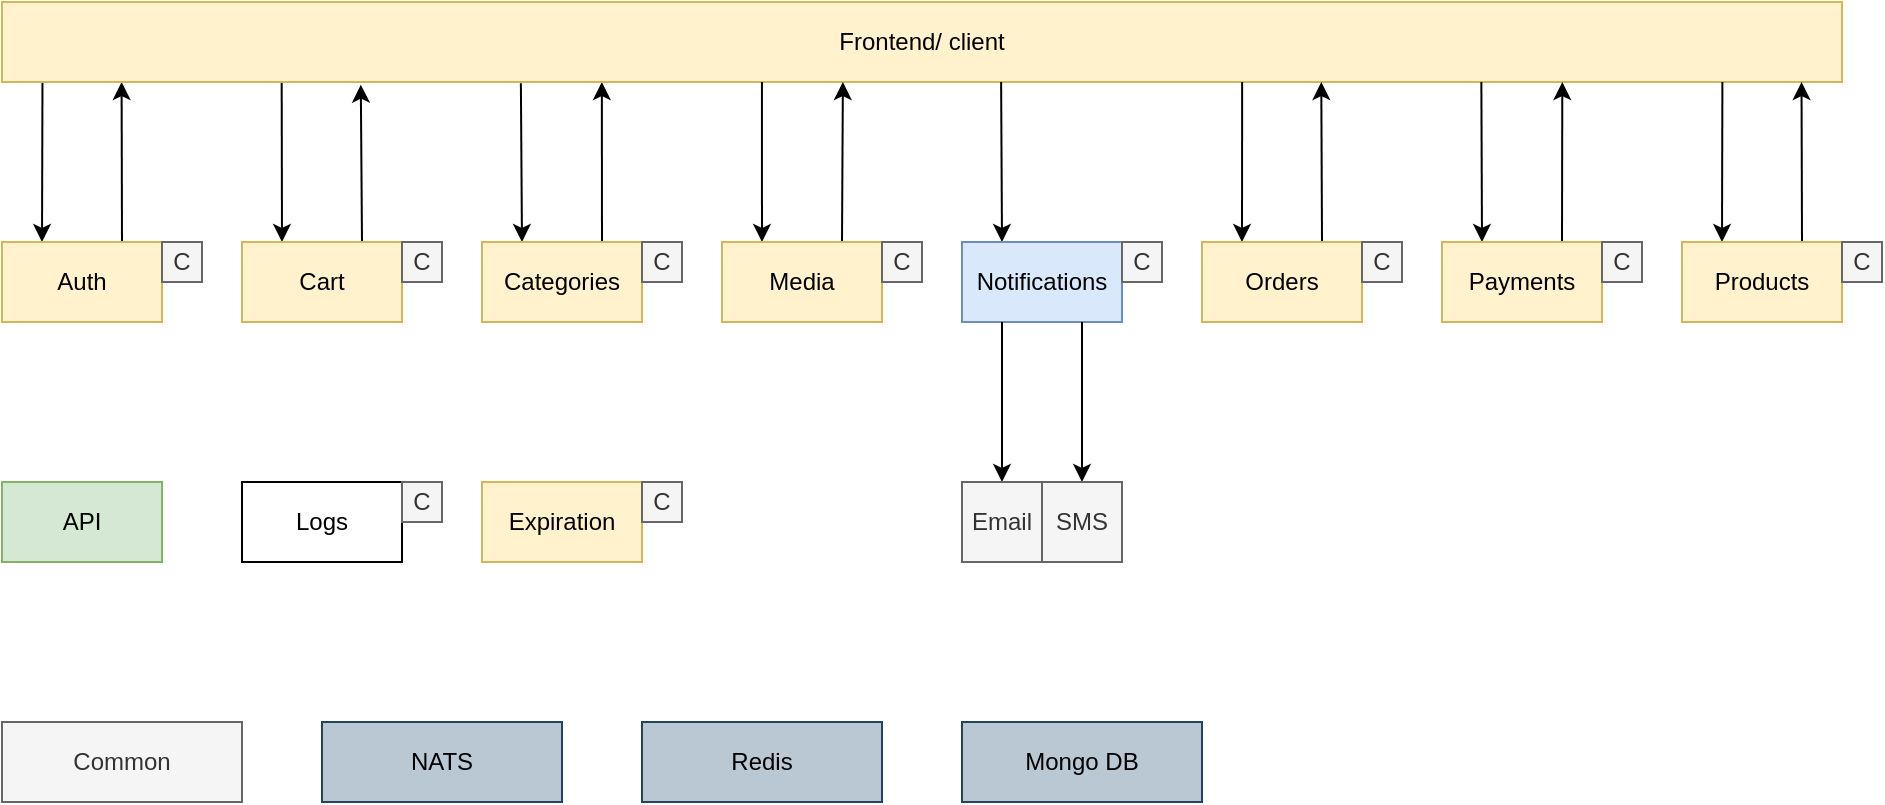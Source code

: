 <mxfile version="13.7.5" type="github">
  <diagram id="sB3gIeHtADQoTnuXsjhY" name="Page-1">
    <mxGraphModel dx="998" dy="505" grid="1" gridSize="10" guides="1" tooltips="1" connect="1" arrows="1" fold="1" page="1" pageScale="1" pageWidth="1600" pageHeight="900" math="0" shadow="0">
      <root>
        <mxCell id="0" />
        <mxCell id="1" parent="0" />
        <mxCell id="xArJJc65PvQletl9jyRP-1" value="API" style="rounded=0;whiteSpace=wrap;html=1;fillColor=#d5e8d4;strokeColor=#82b366;" parent="1" vertex="1">
          <mxGeometry x="40" y="280" width="80" height="40" as="geometry" />
        </mxCell>
        <mxCell id="hNnei1XqukFjV4pF2to0-2" style="edgeStyle=none;rounded=0;orthogonalLoop=1;jettySize=auto;html=1;exitX=0.75;exitY=0;exitDx=0;exitDy=0;entryX=0.065;entryY=1;entryDx=0;entryDy=0;entryPerimeter=0;" edge="1" parent="1" source="xArJJc65PvQletl9jyRP-2" target="ceZEzJuu1U9Ej3rdzH1q-3">
          <mxGeometry relative="1" as="geometry" />
        </mxCell>
        <mxCell id="hNnei1XqukFjV4pF2to0-3" style="edgeStyle=none;rounded=0;orthogonalLoop=1;jettySize=auto;html=1;exitX=0.022;exitY=1;exitDx=0;exitDy=0;entryX=0.25;entryY=0;entryDx=0;entryDy=0;exitPerimeter=0;" edge="1" parent="1" source="ceZEzJuu1U9Ej3rdzH1q-3" target="xArJJc65PvQletl9jyRP-2">
          <mxGeometry relative="1" as="geometry" />
        </mxCell>
        <mxCell id="xArJJc65PvQletl9jyRP-2" value="Auth" style="rounded=0;whiteSpace=wrap;html=1;fillColor=#fff2cc;strokeColor=#d6b656;glass=0;shadow=0;comic=0;" parent="1" vertex="1">
          <mxGeometry x="40" y="160" width="80" height="40" as="geometry" />
        </mxCell>
        <mxCell id="hNnei1XqukFjV4pF2to0-4" style="edgeStyle=none;rounded=0;orthogonalLoop=1;jettySize=auto;html=1;exitX=0.152;exitY=1;exitDx=0;exitDy=0;entryX=0.25;entryY=0;entryDx=0;entryDy=0;exitPerimeter=0;" edge="1" parent="1" source="ceZEzJuu1U9Ej3rdzH1q-3" target="ceZEzJuu1U9Ej3rdzH1q-1">
          <mxGeometry relative="1" as="geometry" />
        </mxCell>
        <mxCell id="hNnei1XqukFjV4pF2to0-5" style="edgeStyle=none;rounded=0;orthogonalLoop=1;jettySize=auto;html=1;exitX=0.75;exitY=0;exitDx=0;exitDy=0;entryX=0.195;entryY=1.033;entryDx=0;entryDy=0;entryPerimeter=0;" edge="1" parent="1" source="ceZEzJuu1U9Ej3rdzH1q-1" target="ceZEzJuu1U9Ej3rdzH1q-3">
          <mxGeometry relative="1" as="geometry" />
        </mxCell>
        <mxCell id="ceZEzJuu1U9Ej3rdzH1q-1" value="Cart" style="rounded=0;whiteSpace=wrap;html=1;fillColor=#fff2cc;strokeColor=#d6b656;" parent="1" vertex="1">
          <mxGeometry x="160" y="160" width="80" height="40" as="geometry" />
        </mxCell>
        <mxCell id="hNnei1XqukFjV4pF2to0-6" style="edgeStyle=none;rounded=0;orthogonalLoop=1;jettySize=auto;html=1;exitX=0.282;exitY=1.017;exitDx=0;exitDy=0;entryX=0.25;entryY=0;entryDx=0;entryDy=0;exitPerimeter=0;" edge="1" parent="1" source="ceZEzJuu1U9Ej3rdzH1q-3" target="ceZEzJuu1U9Ej3rdzH1q-2">
          <mxGeometry relative="1" as="geometry" />
        </mxCell>
        <mxCell id="hNnei1XqukFjV4pF2to0-8" style="edgeStyle=none;rounded=0;orthogonalLoop=1;jettySize=auto;html=1;exitX=0.75;exitY=0;exitDx=0;exitDy=0;entryX=0.326;entryY=1;entryDx=0;entryDy=0;entryPerimeter=0;" edge="1" parent="1" source="ceZEzJuu1U9Ej3rdzH1q-2" target="ceZEzJuu1U9Ej3rdzH1q-3">
          <mxGeometry relative="1" as="geometry" />
        </mxCell>
        <mxCell id="ceZEzJuu1U9Ej3rdzH1q-2" value="Categories" style="rounded=0;whiteSpace=wrap;html=1;fillColor=#fff2cc;strokeColor=#d6b656;" parent="1" vertex="1">
          <mxGeometry x="280" y="160" width="80" height="40" as="geometry" />
        </mxCell>
        <mxCell id="ceZEzJuu1U9Ej3rdzH1q-3" value="Frontend/ client" style="rounded=0;whiteSpace=wrap;html=1;fillColor=#fff2cc;strokeColor=#d6b656;" parent="1" vertex="1">
          <mxGeometry x="40" y="40" width="920" height="40" as="geometry" />
        </mxCell>
        <mxCell id="ceZEzJuu1U9Ej3rdzH1q-4" value="Common" style="rounded=0;whiteSpace=wrap;html=1;fillColor=#f5f5f5;strokeColor=#666666;fontColor=#333333;" parent="1" vertex="1">
          <mxGeometry x="40" y="400" width="120" height="40" as="geometry" />
        </mxCell>
        <mxCell id="ceZEzJuu1U9Ej3rdzH1q-5" value="Expiration" style="rounded=0;whiteSpace=wrap;html=1;fillColor=#fff2cc;strokeColor=#d6b656;" parent="1" vertex="1">
          <mxGeometry x="280" y="280" width="80" height="40" as="geometry" />
        </mxCell>
        <mxCell id="ceZEzJuu1U9Ej3rdzH1q-6" value="Logs" style="rounded=0;whiteSpace=wrap;html=1;" parent="1" vertex="1">
          <mxGeometry x="160" y="280" width="80" height="40" as="geometry" />
        </mxCell>
        <mxCell id="hNnei1XqukFjV4pF2to0-9" style="edgeStyle=none;rounded=0;orthogonalLoop=1;jettySize=auto;html=1;exitX=0.413;exitY=1;exitDx=0;exitDy=0;entryX=0.25;entryY=0;entryDx=0;entryDy=0;exitPerimeter=0;" edge="1" parent="1" source="ceZEzJuu1U9Ej3rdzH1q-3" target="ceZEzJuu1U9Ej3rdzH1q-7">
          <mxGeometry relative="1" as="geometry" />
        </mxCell>
        <mxCell id="hNnei1XqukFjV4pF2to0-10" style="edgeStyle=none;rounded=0;orthogonalLoop=1;jettySize=auto;html=1;exitX=0.75;exitY=0;exitDx=0;exitDy=0;entryX=0.457;entryY=1;entryDx=0;entryDy=0;entryPerimeter=0;" edge="1" parent="1" source="ceZEzJuu1U9Ej3rdzH1q-7" target="ceZEzJuu1U9Ej3rdzH1q-3">
          <mxGeometry relative="1" as="geometry" />
        </mxCell>
        <mxCell id="ceZEzJuu1U9Ej3rdzH1q-7" value="Media" style="rounded=0;whiteSpace=wrap;html=1;fillColor=#fff2cc;strokeColor=#d6b656;" parent="1" vertex="1">
          <mxGeometry x="400" y="160" width="80" height="40" as="geometry" />
        </mxCell>
        <mxCell id="hNnei1XqukFjV4pF2to0-17" style="edgeStyle=none;rounded=0;orthogonalLoop=1;jettySize=auto;html=1;exitX=0.543;exitY=1;exitDx=0;exitDy=0;entryX=0.25;entryY=0;entryDx=0;entryDy=0;exitPerimeter=0;" edge="1" parent="1" source="ceZEzJuu1U9Ej3rdzH1q-3" target="ceZEzJuu1U9Ej3rdzH1q-8">
          <mxGeometry relative="1" as="geometry" />
        </mxCell>
        <mxCell id="ceZEzJuu1U9Ej3rdzH1q-8" value="Notifications" style="rounded=0;whiteSpace=wrap;html=1;fillColor=#dae8fc;strokeColor=#6c8ebf;" parent="1" vertex="1">
          <mxGeometry x="520" y="160" width="80" height="40" as="geometry" />
        </mxCell>
        <mxCell id="hNnei1XqukFjV4pF2to0-18" style="edgeStyle=none;rounded=0;orthogonalLoop=1;jettySize=auto;html=1;exitX=0.674;exitY=1;exitDx=0;exitDy=0;entryX=0.25;entryY=0;entryDx=0;entryDy=0;exitPerimeter=0;" edge="1" parent="1" source="ceZEzJuu1U9Ej3rdzH1q-3" target="ceZEzJuu1U9Ej3rdzH1q-9">
          <mxGeometry relative="1" as="geometry" />
        </mxCell>
        <mxCell id="hNnei1XqukFjV4pF2to0-19" style="edgeStyle=none;rounded=0;orthogonalLoop=1;jettySize=auto;html=1;exitX=0.75;exitY=0;exitDx=0;exitDy=0;entryX=0.717;entryY=1;entryDx=0;entryDy=0;entryPerimeter=0;" edge="1" parent="1" source="ceZEzJuu1U9Ej3rdzH1q-9" target="ceZEzJuu1U9Ej3rdzH1q-3">
          <mxGeometry relative="1" as="geometry" />
        </mxCell>
        <mxCell id="ceZEzJuu1U9Ej3rdzH1q-9" value="Orders" style="rounded=0;whiteSpace=wrap;html=1;fillColor=#fff2cc;strokeColor=#d6b656;" parent="1" vertex="1">
          <mxGeometry x="640" y="160" width="80" height="40" as="geometry" />
        </mxCell>
        <mxCell id="hNnei1XqukFjV4pF2to0-20" style="edgeStyle=none;rounded=0;orthogonalLoop=1;jettySize=auto;html=1;exitX=0.804;exitY=1;exitDx=0;exitDy=0;entryX=0.25;entryY=0;entryDx=0;entryDy=0;exitPerimeter=0;" edge="1" parent="1" source="ceZEzJuu1U9Ej3rdzH1q-3" target="ceZEzJuu1U9Ej3rdzH1q-10">
          <mxGeometry relative="1" as="geometry" />
        </mxCell>
        <mxCell id="hNnei1XqukFjV4pF2to0-21" style="edgeStyle=none;rounded=0;orthogonalLoop=1;jettySize=auto;html=1;exitX=0.75;exitY=0;exitDx=0;exitDy=0;entryX=0.848;entryY=1;entryDx=0;entryDy=0;entryPerimeter=0;" edge="1" parent="1" source="ceZEzJuu1U9Ej3rdzH1q-10" target="ceZEzJuu1U9Ej3rdzH1q-3">
          <mxGeometry relative="1" as="geometry" />
        </mxCell>
        <mxCell id="ceZEzJuu1U9Ej3rdzH1q-10" value="Payments" style="rounded=0;whiteSpace=wrap;html=1;fillColor=#fff2cc;strokeColor=#d6b656;" parent="1" vertex="1">
          <mxGeometry x="760" y="160" width="80" height="40" as="geometry" />
        </mxCell>
        <mxCell id="hNnei1XqukFjV4pF2to0-23" style="edgeStyle=none;rounded=0;orthogonalLoop=1;jettySize=auto;html=1;exitX=0.935;exitY=1;exitDx=0;exitDy=0;entryX=0.25;entryY=0;entryDx=0;entryDy=0;exitPerimeter=0;" edge="1" parent="1" source="ceZEzJuu1U9Ej3rdzH1q-3" target="ceZEzJuu1U9Ej3rdzH1q-11">
          <mxGeometry relative="1" as="geometry" />
        </mxCell>
        <mxCell id="hNnei1XqukFjV4pF2to0-24" style="edgeStyle=none;rounded=0;orthogonalLoop=1;jettySize=auto;html=1;exitX=0.75;exitY=0;exitDx=0;exitDy=0;entryX=0.978;entryY=1;entryDx=0;entryDy=0;entryPerimeter=0;" edge="1" parent="1" source="ceZEzJuu1U9Ej3rdzH1q-11" target="ceZEzJuu1U9Ej3rdzH1q-3">
          <mxGeometry relative="1" as="geometry" />
        </mxCell>
        <mxCell id="ceZEzJuu1U9Ej3rdzH1q-11" value="Products" style="rounded=0;whiteSpace=wrap;html=1;fillColor=#fff2cc;strokeColor=#d6b656;" parent="1" vertex="1">
          <mxGeometry x="880" y="160" width="80" height="40" as="geometry" />
        </mxCell>
        <mxCell id="hNnei1XqukFjV4pF2to0-16" style="edgeStyle=none;rounded=0;orthogonalLoop=1;jettySize=auto;html=1;exitX=0.25;exitY=1;exitDx=0;exitDy=0;entryX=0.5;entryY=0;entryDx=0;entryDy=0;" edge="1" parent="1" source="ceZEzJuu1U9Ej3rdzH1q-8" target="hNnei1XqukFjV4pF2to0-11">
          <mxGeometry relative="1" as="geometry" />
        </mxCell>
        <mxCell id="hNnei1XqukFjV4pF2to0-11" value="Email" style="rounded=0;whiteSpace=wrap;html=1;fillColor=#f5f5f5;strokeColor=#666666;fontColor=#333333;" vertex="1" parent="1">
          <mxGeometry x="520" y="280" width="40" height="40" as="geometry" />
        </mxCell>
        <mxCell id="hNnei1XqukFjV4pF2to0-14" style="edgeStyle=none;rounded=0;orthogonalLoop=1;jettySize=auto;html=1;exitX=0.75;exitY=1;exitDx=0;exitDy=0;entryX=0.5;entryY=0;entryDx=0;entryDy=0;" edge="1" parent="1" source="ceZEzJuu1U9Ej3rdzH1q-8" target="hNnei1XqukFjV4pF2to0-12">
          <mxGeometry relative="1" as="geometry" />
        </mxCell>
        <mxCell id="hNnei1XqukFjV4pF2to0-12" value="SMS" style="rounded=0;whiteSpace=wrap;html=1;fillColor=#f5f5f5;strokeColor=#666666;fontColor=#333333;" vertex="1" parent="1">
          <mxGeometry x="560" y="280" width="40" height="40" as="geometry" />
        </mxCell>
        <mxCell id="hNnei1XqukFjV4pF2to0-25" value="NATS" style="rounded=0;whiteSpace=wrap;html=1;fillColor=#bac8d3;strokeColor=#23445d;" vertex="1" parent="1">
          <mxGeometry x="200" y="400" width="120" height="40" as="geometry" />
        </mxCell>
        <mxCell id="hNnei1XqukFjV4pF2to0-26" value="Redis" style="rounded=0;whiteSpace=wrap;html=1;fillColor=#bac8d3;strokeColor=#23445d;" vertex="1" parent="1">
          <mxGeometry x="360" y="400" width="120" height="40" as="geometry" />
        </mxCell>
        <mxCell id="hNnei1XqukFjV4pF2to0-27" value="Mongo DB" style="rounded=0;whiteSpace=wrap;html=1;fillColor=#bac8d3;strokeColor=#23445d;" vertex="1" parent="1">
          <mxGeometry x="520" y="400" width="120" height="40" as="geometry" />
        </mxCell>
        <mxCell id="hNnei1XqukFjV4pF2to0-31" value="C" style="whiteSpace=wrap;html=1;fillColor=#f5f5f5;strokeColor=#666666;fontColor=#333333;" vertex="1" parent="1">
          <mxGeometry x="120" y="160" width="20" height="20" as="geometry" />
        </mxCell>
        <mxCell id="hNnei1XqukFjV4pF2to0-32" value="C" style="whiteSpace=wrap;html=1;fillColor=#f5f5f5;strokeColor=#666666;fontColor=#333333;" vertex="1" parent="1">
          <mxGeometry x="240" y="160" width="20" height="20" as="geometry" />
        </mxCell>
        <mxCell id="hNnei1XqukFjV4pF2to0-33" value="C" style="whiteSpace=wrap;html=1;fillColor=#f5f5f5;strokeColor=#666666;fontColor=#333333;" vertex="1" parent="1">
          <mxGeometry x="360" y="160" width="20" height="20" as="geometry" />
        </mxCell>
        <mxCell id="hNnei1XqukFjV4pF2to0-34" value="C" style="whiteSpace=wrap;html=1;fillColor=#f5f5f5;strokeColor=#666666;fontColor=#333333;" vertex="1" parent="1">
          <mxGeometry x="480" y="160" width="20" height="20" as="geometry" />
        </mxCell>
        <mxCell id="hNnei1XqukFjV4pF2to0-35" value="C" style="whiteSpace=wrap;html=1;fillColor=#f5f5f5;strokeColor=#666666;fontColor=#333333;" vertex="1" parent="1">
          <mxGeometry x="240" y="280" width="20" height="20" as="geometry" />
        </mxCell>
        <mxCell id="hNnei1XqukFjV4pF2to0-36" value="C" style="whiteSpace=wrap;html=1;fillColor=#f5f5f5;strokeColor=#666666;fontColor=#333333;" vertex="1" parent="1">
          <mxGeometry x="360" y="280" width="20" height="20" as="geometry" />
        </mxCell>
        <mxCell id="hNnei1XqukFjV4pF2to0-37" value="C" style="whiteSpace=wrap;html=1;fillColor=#f5f5f5;strokeColor=#666666;fontColor=#333333;" vertex="1" parent="1">
          <mxGeometry x="600" y="160" width="20" height="20" as="geometry" />
        </mxCell>
        <mxCell id="hNnei1XqukFjV4pF2to0-38" value="C" style="whiteSpace=wrap;html=1;fillColor=#f5f5f5;strokeColor=#666666;fontColor=#333333;" vertex="1" parent="1">
          <mxGeometry x="720" y="160" width="20" height="20" as="geometry" />
        </mxCell>
        <mxCell id="hNnei1XqukFjV4pF2to0-39" value="C" style="whiteSpace=wrap;html=1;fillColor=#f5f5f5;strokeColor=#666666;fontColor=#333333;" vertex="1" parent="1">
          <mxGeometry x="840" y="160" width="20" height="20" as="geometry" />
        </mxCell>
        <mxCell id="hNnei1XqukFjV4pF2to0-40" value="C" style="whiteSpace=wrap;html=1;fillColor=#f5f5f5;strokeColor=#666666;fontColor=#333333;" vertex="1" parent="1">
          <mxGeometry x="960" y="160" width="20" height="20" as="geometry" />
        </mxCell>
      </root>
    </mxGraphModel>
  </diagram>
</mxfile>
